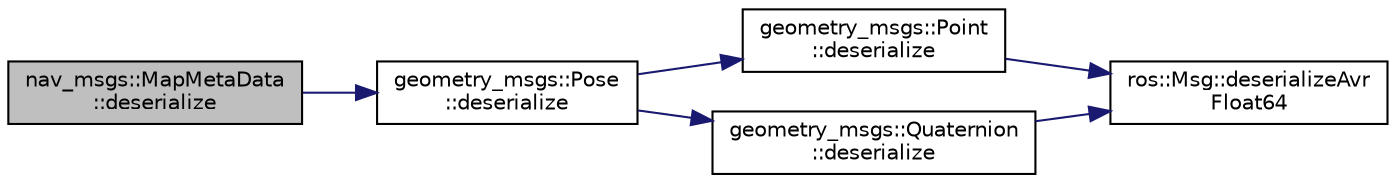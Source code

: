 digraph "nav_msgs::MapMetaData::deserialize"
{
  edge [fontname="Helvetica",fontsize="10",labelfontname="Helvetica",labelfontsize="10"];
  node [fontname="Helvetica",fontsize="10",shape=record];
  rankdir="LR";
  Node1 [label="nav_msgs::MapMetaData\l::deserialize",height=0.2,width=0.4,color="black", fillcolor="grey75", style="filled" fontcolor="black"];
  Node1 -> Node2 [color="midnightblue",fontsize="10",style="solid",fontname="Helvetica"];
  Node2 [label="geometry_msgs::Pose\l::deserialize",height=0.2,width=0.4,color="black", fillcolor="white", style="filled",URL="$classgeometry__msgs_1_1_pose.html#a17f97030f8c390c1f4351ccafa0edec8"];
  Node2 -> Node3 [color="midnightblue",fontsize="10",style="solid",fontname="Helvetica"];
  Node3 [label="geometry_msgs::Point\l::deserialize",height=0.2,width=0.4,color="black", fillcolor="white", style="filled",URL="$classgeometry__msgs_1_1_point.html#a29b8448415203bbc983901c4e40df3cc"];
  Node3 -> Node4 [color="midnightblue",fontsize="10",style="solid",fontname="Helvetica"];
  Node4 [label="ros::Msg::deserializeAvr\lFloat64",height=0.2,width=0.4,color="black", fillcolor="white", style="filled",URL="$classros_1_1_msg.html#a8494fc1e864aa11612757ba107792b11",tooltip="This tricky function handles demoting a 64bit double to a 32bit float, so that AVR can understand mes..."];
  Node2 -> Node5 [color="midnightblue",fontsize="10",style="solid",fontname="Helvetica"];
  Node5 [label="geometry_msgs::Quaternion\l::deserialize",height=0.2,width=0.4,color="black", fillcolor="white", style="filled",URL="$classgeometry__msgs_1_1_quaternion.html#ad2925053e238e52d8fd9fd06a962a5a8"];
  Node5 -> Node4 [color="midnightblue",fontsize="10",style="solid",fontname="Helvetica"];
}
